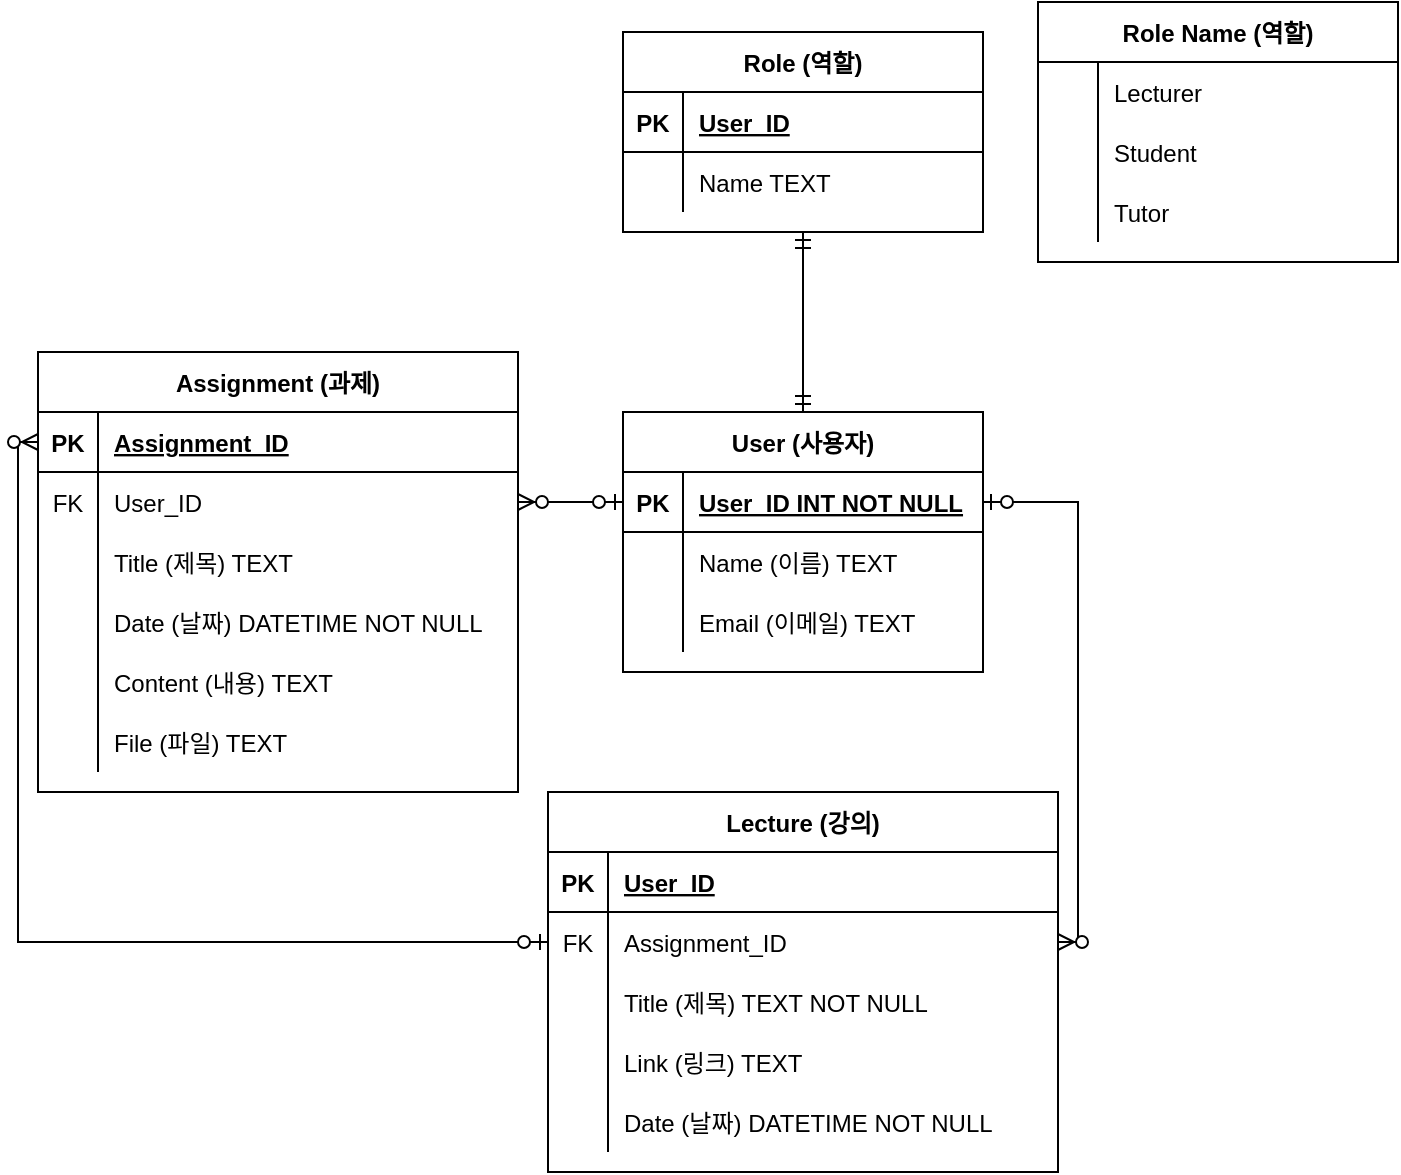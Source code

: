 <mxfile version="20.2.6" type="device"><diagram id="R2lEEEUBdFMjLlhIrx00" name="Page-1"><mxGraphModel dx="1540" dy="1098" grid="1" gridSize="10" guides="1" tooltips="1" connect="1" arrows="1" fold="1" page="1" pageScale="1" pageWidth="850" pageHeight="1100" math="0" shadow="0" extFonts="Permanent Marker^https://fonts.googleapis.com/css?family=Permanent+Marker"><root><mxCell id="0"/><mxCell id="1" parent="0"/><mxCell id="I0YlCuulN29yxoKcttG8-1" value="Assignment (과제)" style="shape=table;startSize=30;container=1;collapsible=1;childLayout=tableLayout;fixedRows=1;rowLines=0;fontStyle=1;align=center;resizeLast=1;" vertex="1" parent="1"><mxGeometry x="80" y="220" width="240" height="220" as="geometry"/></mxCell><mxCell id="I0YlCuulN29yxoKcttG8-2" value="" style="shape=tableRow;horizontal=0;startSize=0;swimlaneHead=0;swimlaneBody=0;fillColor=none;collapsible=0;dropTarget=0;points=[[0,0.5],[1,0.5]];portConstraint=eastwest;top=0;left=0;right=0;bottom=1;" vertex="1" parent="I0YlCuulN29yxoKcttG8-1"><mxGeometry y="30" width="240" height="30" as="geometry"/></mxCell><mxCell id="I0YlCuulN29yxoKcttG8-3" value="PK" style="shape=partialRectangle;connectable=0;fillColor=none;top=0;left=0;bottom=0;right=0;fontStyle=1;overflow=hidden;" vertex="1" parent="I0YlCuulN29yxoKcttG8-2"><mxGeometry width="30" height="30" as="geometry"><mxRectangle width="30" height="30" as="alternateBounds"/></mxGeometry></mxCell><mxCell id="I0YlCuulN29yxoKcttG8-4" value="Assignment_ID" style="shape=partialRectangle;connectable=0;fillColor=none;top=0;left=0;bottom=0;right=0;align=left;spacingLeft=6;fontStyle=5;overflow=hidden;" vertex="1" parent="I0YlCuulN29yxoKcttG8-2"><mxGeometry x="30" width="210" height="30" as="geometry"><mxRectangle width="210" height="30" as="alternateBounds"/></mxGeometry></mxCell><mxCell id="I0YlCuulN29yxoKcttG8-80" value="" style="shape=tableRow;horizontal=0;startSize=0;swimlaneHead=0;swimlaneBody=0;fillColor=none;collapsible=0;dropTarget=0;points=[[0,0.5],[1,0.5]];portConstraint=eastwest;top=0;left=0;right=0;bottom=0;" vertex="1" parent="I0YlCuulN29yxoKcttG8-1"><mxGeometry y="60" width="240" height="30" as="geometry"/></mxCell><mxCell id="I0YlCuulN29yxoKcttG8-81" value="FK" style="shape=partialRectangle;connectable=0;fillColor=none;top=0;left=0;bottom=0;right=0;editable=1;overflow=hidden;" vertex="1" parent="I0YlCuulN29yxoKcttG8-80"><mxGeometry width="30" height="30" as="geometry"><mxRectangle width="30" height="30" as="alternateBounds"/></mxGeometry></mxCell><mxCell id="I0YlCuulN29yxoKcttG8-82" value="User_ID" style="shape=partialRectangle;connectable=0;fillColor=none;top=0;left=0;bottom=0;right=0;align=left;spacingLeft=6;overflow=hidden;" vertex="1" parent="I0YlCuulN29yxoKcttG8-80"><mxGeometry x="30" width="210" height="30" as="geometry"><mxRectangle width="210" height="30" as="alternateBounds"/></mxGeometry></mxCell><mxCell id="I0YlCuulN29yxoKcttG8-8" value="" style="shape=tableRow;horizontal=0;startSize=0;swimlaneHead=0;swimlaneBody=0;fillColor=none;collapsible=0;dropTarget=0;points=[[0,0.5],[1,0.5]];portConstraint=eastwest;top=0;left=0;right=0;bottom=0;" vertex="1" parent="I0YlCuulN29yxoKcttG8-1"><mxGeometry y="90" width="240" height="30" as="geometry"/></mxCell><mxCell id="I0YlCuulN29yxoKcttG8-9" value="" style="shape=partialRectangle;connectable=0;fillColor=none;top=0;left=0;bottom=0;right=0;editable=1;overflow=hidden;" vertex="1" parent="I0YlCuulN29yxoKcttG8-8"><mxGeometry width="30" height="30" as="geometry"><mxRectangle width="30" height="30" as="alternateBounds"/></mxGeometry></mxCell><mxCell id="I0YlCuulN29yxoKcttG8-10" value="Title (제목) TEXT" style="shape=partialRectangle;connectable=0;fillColor=none;top=0;left=0;bottom=0;right=0;align=left;spacingLeft=6;overflow=hidden;" vertex="1" parent="I0YlCuulN29yxoKcttG8-8"><mxGeometry x="30" width="210" height="30" as="geometry"><mxRectangle width="210" height="30" as="alternateBounds"/></mxGeometry></mxCell><mxCell id="I0YlCuulN29yxoKcttG8-11" value="" style="shape=tableRow;horizontal=0;startSize=0;swimlaneHead=0;swimlaneBody=0;fillColor=none;collapsible=0;dropTarget=0;points=[[0,0.5],[1,0.5]];portConstraint=eastwest;top=0;left=0;right=0;bottom=0;" vertex="1" parent="I0YlCuulN29yxoKcttG8-1"><mxGeometry y="120" width="240" height="30" as="geometry"/></mxCell><mxCell id="I0YlCuulN29yxoKcttG8-12" value="" style="shape=partialRectangle;connectable=0;fillColor=none;top=0;left=0;bottom=0;right=0;editable=1;overflow=hidden;" vertex="1" parent="I0YlCuulN29yxoKcttG8-11"><mxGeometry width="30" height="30" as="geometry"><mxRectangle width="30" height="30" as="alternateBounds"/></mxGeometry></mxCell><mxCell id="I0YlCuulN29yxoKcttG8-13" value="Date (날짜) DATETIME NOT NULL" style="shape=partialRectangle;connectable=0;fillColor=none;top=0;left=0;bottom=0;right=0;align=left;spacingLeft=6;overflow=hidden;" vertex="1" parent="I0YlCuulN29yxoKcttG8-11"><mxGeometry x="30" width="210" height="30" as="geometry"><mxRectangle width="210" height="30" as="alternateBounds"/></mxGeometry></mxCell><mxCell id="I0YlCuulN29yxoKcttG8-14" value="" style="shape=tableRow;horizontal=0;startSize=0;swimlaneHead=0;swimlaneBody=0;fillColor=none;collapsible=0;dropTarget=0;points=[[0,0.5],[1,0.5]];portConstraint=eastwest;top=0;left=0;right=0;bottom=0;" vertex="1" parent="I0YlCuulN29yxoKcttG8-1"><mxGeometry y="150" width="240" height="30" as="geometry"/></mxCell><mxCell id="I0YlCuulN29yxoKcttG8-15" value="" style="shape=partialRectangle;connectable=0;fillColor=none;top=0;left=0;bottom=0;right=0;editable=1;overflow=hidden;" vertex="1" parent="I0YlCuulN29yxoKcttG8-14"><mxGeometry width="30" height="30" as="geometry"><mxRectangle width="30" height="30" as="alternateBounds"/></mxGeometry></mxCell><mxCell id="I0YlCuulN29yxoKcttG8-16" value="Content (내용) TEXT" style="shape=partialRectangle;connectable=0;fillColor=none;top=0;left=0;bottom=0;right=0;align=left;spacingLeft=6;overflow=hidden;" vertex="1" parent="I0YlCuulN29yxoKcttG8-14"><mxGeometry x="30" width="210" height="30" as="geometry"><mxRectangle width="210" height="30" as="alternateBounds"/></mxGeometry></mxCell><mxCell id="I0YlCuulN29yxoKcttG8-17" value="" style="shape=tableRow;horizontal=0;startSize=0;swimlaneHead=0;swimlaneBody=0;fillColor=none;collapsible=0;dropTarget=0;points=[[0,0.5],[1,0.5]];portConstraint=eastwest;top=0;left=0;right=0;bottom=0;" vertex="1" parent="I0YlCuulN29yxoKcttG8-1"><mxGeometry y="180" width="240" height="30" as="geometry"/></mxCell><mxCell id="I0YlCuulN29yxoKcttG8-18" value="" style="shape=partialRectangle;connectable=0;fillColor=none;top=0;left=0;bottom=0;right=0;editable=1;overflow=hidden;" vertex="1" parent="I0YlCuulN29yxoKcttG8-17"><mxGeometry width="30" height="30" as="geometry"><mxRectangle width="30" height="30" as="alternateBounds"/></mxGeometry></mxCell><mxCell id="I0YlCuulN29yxoKcttG8-19" value="File (파일) TEXT" style="shape=partialRectangle;connectable=0;fillColor=none;top=0;left=0;bottom=0;right=0;align=left;spacingLeft=6;overflow=hidden;" vertex="1" parent="I0YlCuulN29yxoKcttG8-17"><mxGeometry x="30" width="210" height="30" as="geometry"><mxRectangle width="210" height="30" as="alternateBounds"/></mxGeometry></mxCell><mxCell id="I0YlCuulN29yxoKcttG8-20" value="" style="edgeStyle=orthogonalEdgeStyle;fontSize=12;html=1;endArrow=ERzeroToMany;startArrow=ERzeroToOne;rounded=0;exitX=0;exitY=0.5;exitDx=0;exitDy=0;entryX=0;entryY=0.5;entryDx=0;entryDy=0;" edge="1" parent="1" source="I0YlCuulN29yxoKcttG8-39" target="I0YlCuulN29yxoKcttG8-2"><mxGeometry width="100" height="100" relative="1" as="geometry"><mxPoint x="730" y="435" as="sourcePoint"/><mxPoint x="110" y="510" as="targetPoint"/></mxGeometry></mxCell><mxCell id="I0YlCuulN29yxoKcttG8-21" value="User (사용자)" style="shape=table;startSize=30;container=1;collapsible=1;childLayout=tableLayout;fixedRows=1;rowLines=0;fontStyle=1;align=center;resizeLast=1;" vertex="1" parent="1"><mxGeometry x="372.5" y="250" width="180" height="130" as="geometry"/></mxCell><mxCell id="I0YlCuulN29yxoKcttG8-22" value="" style="shape=tableRow;horizontal=0;startSize=0;swimlaneHead=0;swimlaneBody=0;fillColor=none;collapsible=0;dropTarget=0;points=[[0,0.5],[1,0.5]];portConstraint=eastwest;top=0;left=0;right=0;bottom=1;" vertex="1" parent="I0YlCuulN29yxoKcttG8-21"><mxGeometry y="30" width="180" height="30" as="geometry"/></mxCell><mxCell id="I0YlCuulN29yxoKcttG8-23" value="PK" style="shape=partialRectangle;connectable=0;fillColor=none;top=0;left=0;bottom=0;right=0;fontStyle=1;overflow=hidden;" vertex="1" parent="I0YlCuulN29yxoKcttG8-22"><mxGeometry width="30" height="30" as="geometry"><mxRectangle width="30" height="30" as="alternateBounds"/></mxGeometry></mxCell><mxCell id="I0YlCuulN29yxoKcttG8-24" value="User_ID INT NOT NULL" style="shape=partialRectangle;connectable=0;fillColor=none;top=0;left=0;bottom=0;right=0;align=left;spacingLeft=6;fontStyle=5;overflow=hidden;" vertex="1" parent="I0YlCuulN29yxoKcttG8-22"><mxGeometry x="30" width="150" height="30" as="geometry"><mxRectangle width="150" height="30" as="alternateBounds"/></mxGeometry></mxCell><mxCell id="I0YlCuulN29yxoKcttG8-25" value="" style="shape=tableRow;horizontal=0;startSize=0;swimlaneHead=0;swimlaneBody=0;fillColor=none;collapsible=0;dropTarget=0;points=[[0,0.5],[1,0.5]];portConstraint=eastwest;top=0;left=0;right=0;bottom=0;" vertex="1" parent="I0YlCuulN29yxoKcttG8-21"><mxGeometry y="60" width="180" height="30" as="geometry"/></mxCell><mxCell id="I0YlCuulN29yxoKcttG8-26" value="" style="shape=partialRectangle;connectable=0;fillColor=none;top=0;left=0;bottom=0;right=0;editable=1;overflow=hidden;" vertex="1" parent="I0YlCuulN29yxoKcttG8-25"><mxGeometry width="30" height="30" as="geometry"><mxRectangle width="30" height="30" as="alternateBounds"/></mxGeometry></mxCell><mxCell id="I0YlCuulN29yxoKcttG8-27" value="Name (이름) TEXT" style="shape=partialRectangle;connectable=0;fillColor=none;top=0;left=0;bottom=0;right=0;align=left;spacingLeft=6;overflow=hidden;" vertex="1" parent="I0YlCuulN29yxoKcttG8-25"><mxGeometry x="30" width="150" height="30" as="geometry"><mxRectangle width="150" height="30" as="alternateBounds"/></mxGeometry></mxCell><mxCell id="I0YlCuulN29yxoKcttG8-111" value="" style="shape=tableRow;horizontal=0;startSize=0;swimlaneHead=0;swimlaneBody=0;fillColor=none;collapsible=0;dropTarget=0;points=[[0,0.5],[1,0.5]];portConstraint=eastwest;top=0;left=0;right=0;bottom=0;" vertex="1" parent="I0YlCuulN29yxoKcttG8-21"><mxGeometry y="90" width="180" height="30" as="geometry"/></mxCell><mxCell id="I0YlCuulN29yxoKcttG8-112" value="" style="shape=partialRectangle;connectable=0;fillColor=none;top=0;left=0;bottom=0;right=0;editable=1;overflow=hidden;" vertex="1" parent="I0YlCuulN29yxoKcttG8-111"><mxGeometry width="30" height="30" as="geometry"><mxRectangle width="30" height="30" as="alternateBounds"/></mxGeometry></mxCell><mxCell id="I0YlCuulN29yxoKcttG8-113" value="Email (이메일) TEXT" style="shape=partialRectangle;connectable=0;fillColor=none;top=0;left=0;bottom=0;right=0;align=left;spacingLeft=6;overflow=hidden;" vertex="1" parent="I0YlCuulN29yxoKcttG8-111"><mxGeometry x="30" width="150" height="30" as="geometry"><mxRectangle width="150" height="30" as="alternateBounds"/></mxGeometry></mxCell><mxCell id="I0YlCuulN29yxoKcttG8-34" value="" style="edgeStyle=orthogonalEdgeStyle;fontSize=12;html=1;endArrow=ERzeroToMany;startArrow=ERzeroToOne;rounded=0;entryX=1;entryY=0.5;entryDx=0;entryDy=0;exitX=1;exitY=0.5;exitDx=0;exitDy=0;" edge="1" parent="1" source="I0YlCuulN29yxoKcttG8-22" target="I0YlCuulN29yxoKcttG8-39"><mxGeometry width="100" height="100" relative="1" as="geometry"><mxPoint x="180" y="160" as="sourcePoint"/><mxPoint x="260" y="155" as="targetPoint"/></mxGeometry></mxCell><mxCell id="I0YlCuulN29yxoKcttG8-35" value="Lecture (강의)" style="shape=table;startSize=30;container=1;collapsible=1;childLayout=tableLayout;fixedRows=1;rowLines=0;fontStyle=1;align=center;resizeLast=1;" vertex="1" parent="1"><mxGeometry x="335" y="440" width="255" height="190" as="geometry"/></mxCell><mxCell id="I0YlCuulN29yxoKcttG8-36" value="" style="shape=tableRow;horizontal=0;startSize=0;swimlaneHead=0;swimlaneBody=0;fillColor=none;collapsible=0;dropTarget=0;points=[[0,0.5],[1,0.5]];portConstraint=eastwest;top=0;left=0;right=0;bottom=1;" vertex="1" parent="I0YlCuulN29yxoKcttG8-35"><mxGeometry y="30" width="255" height="30" as="geometry"/></mxCell><mxCell id="I0YlCuulN29yxoKcttG8-37" value="PK" style="shape=partialRectangle;connectable=0;fillColor=none;top=0;left=0;bottom=0;right=0;fontStyle=1;overflow=hidden;" vertex="1" parent="I0YlCuulN29yxoKcttG8-36"><mxGeometry width="30" height="30" as="geometry"><mxRectangle width="30" height="30" as="alternateBounds"/></mxGeometry></mxCell><mxCell id="I0YlCuulN29yxoKcttG8-38" value="User_ID" style="shape=partialRectangle;connectable=0;fillColor=none;top=0;left=0;bottom=0;right=0;align=left;spacingLeft=6;fontStyle=5;overflow=hidden;" vertex="1" parent="I0YlCuulN29yxoKcttG8-36"><mxGeometry x="30" width="225" height="30" as="geometry"><mxRectangle width="225" height="30" as="alternateBounds"/></mxGeometry></mxCell><mxCell id="I0YlCuulN29yxoKcttG8-39" value="" style="shape=tableRow;horizontal=0;startSize=0;swimlaneHead=0;swimlaneBody=0;fillColor=none;collapsible=0;dropTarget=0;points=[[0,0.5],[1,0.5]];portConstraint=eastwest;top=0;left=0;right=0;bottom=0;" vertex="1" parent="I0YlCuulN29yxoKcttG8-35"><mxGeometry y="60" width="255" height="30" as="geometry"/></mxCell><mxCell id="I0YlCuulN29yxoKcttG8-40" value="FK" style="shape=partialRectangle;connectable=0;fillColor=none;top=0;left=0;bottom=0;right=0;editable=1;overflow=hidden;" vertex="1" parent="I0YlCuulN29yxoKcttG8-39"><mxGeometry width="30" height="30" as="geometry"><mxRectangle width="30" height="30" as="alternateBounds"/></mxGeometry></mxCell><mxCell id="I0YlCuulN29yxoKcttG8-41" value="Assignment_ID" style="shape=partialRectangle;connectable=0;fillColor=none;top=0;left=0;bottom=0;right=0;align=left;spacingLeft=6;overflow=hidden;" vertex="1" parent="I0YlCuulN29yxoKcttG8-39"><mxGeometry x="30" width="225" height="30" as="geometry"><mxRectangle width="225" height="30" as="alternateBounds"/></mxGeometry></mxCell><mxCell id="I0YlCuulN29yxoKcttG8-42" value="" style="shape=tableRow;horizontal=0;startSize=0;swimlaneHead=0;swimlaneBody=0;fillColor=none;collapsible=0;dropTarget=0;points=[[0,0.5],[1,0.5]];portConstraint=eastwest;top=0;left=0;right=0;bottom=0;" vertex="1" parent="I0YlCuulN29yxoKcttG8-35"><mxGeometry y="90" width="255" height="30" as="geometry"/></mxCell><mxCell id="I0YlCuulN29yxoKcttG8-43" value="" style="shape=partialRectangle;connectable=0;fillColor=none;top=0;left=0;bottom=0;right=0;editable=1;overflow=hidden;" vertex="1" parent="I0YlCuulN29yxoKcttG8-42"><mxGeometry width="30" height="30" as="geometry"><mxRectangle width="30" height="30" as="alternateBounds"/></mxGeometry></mxCell><mxCell id="I0YlCuulN29yxoKcttG8-44" value="Title (제목) TEXT NOT NULL" style="shape=partialRectangle;connectable=0;fillColor=none;top=0;left=0;bottom=0;right=0;align=left;spacingLeft=6;overflow=hidden;" vertex="1" parent="I0YlCuulN29yxoKcttG8-42"><mxGeometry x="30" width="225" height="30" as="geometry"><mxRectangle width="225" height="30" as="alternateBounds"/></mxGeometry></mxCell><mxCell id="I0YlCuulN29yxoKcttG8-45" value="" style="shape=tableRow;horizontal=0;startSize=0;swimlaneHead=0;swimlaneBody=0;fillColor=none;collapsible=0;dropTarget=0;points=[[0,0.5],[1,0.5]];portConstraint=eastwest;top=0;left=0;right=0;bottom=0;" vertex="1" parent="I0YlCuulN29yxoKcttG8-35"><mxGeometry y="120" width="255" height="30" as="geometry"/></mxCell><mxCell id="I0YlCuulN29yxoKcttG8-46" value="" style="shape=partialRectangle;connectable=0;fillColor=none;top=0;left=0;bottom=0;right=0;editable=1;overflow=hidden;" vertex="1" parent="I0YlCuulN29yxoKcttG8-45"><mxGeometry width="30" height="30" as="geometry"><mxRectangle width="30" height="30" as="alternateBounds"/></mxGeometry></mxCell><mxCell id="I0YlCuulN29yxoKcttG8-47" value="Link (링크) TEXT" style="shape=partialRectangle;connectable=0;fillColor=none;top=0;left=0;bottom=0;right=0;align=left;spacingLeft=6;overflow=hidden;" vertex="1" parent="I0YlCuulN29yxoKcttG8-45"><mxGeometry x="30" width="225" height="30" as="geometry"><mxRectangle width="225" height="30" as="alternateBounds"/></mxGeometry></mxCell><mxCell id="I0YlCuulN29yxoKcttG8-48" value="" style="shape=tableRow;horizontal=0;startSize=0;swimlaneHead=0;swimlaneBody=0;fillColor=none;collapsible=0;dropTarget=0;points=[[0,0.5],[1,0.5]];portConstraint=eastwest;top=0;left=0;right=0;bottom=0;" vertex="1" parent="I0YlCuulN29yxoKcttG8-35"><mxGeometry y="150" width="255" height="30" as="geometry"/></mxCell><mxCell id="I0YlCuulN29yxoKcttG8-49" value="" style="shape=partialRectangle;connectable=0;fillColor=none;top=0;left=0;bottom=0;right=0;editable=1;overflow=hidden;" vertex="1" parent="I0YlCuulN29yxoKcttG8-48"><mxGeometry width="30" height="30" as="geometry"><mxRectangle width="30" height="30" as="alternateBounds"/></mxGeometry></mxCell><mxCell id="I0YlCuulN29yxoKcttG8-50" value="Date (날짜) DATETIME NOT NULL" style="shape=partialRectangle;connectable=0;fillColor=none;top=0;left=0;bottom=0;right=0;align=left;spacingLeft=6;overflow=hidden;" vertex="1" parent="I0YlCuulN29yxoKcttG8-48"><mxGeometry x="30" width="225" height="30" as="geometry"><mxRectangle width="225" height="30" as="alternateBounds"/></mxGeometry></mxCell><mxCell id="I0YlCuulN29yxoKcttG8-51" value="Role Name (역할)" style="shape=table;startSize=30;container=1;collapsible=1;childLayout=tableLayout;fixedRows=1;rowLines=0;fontStyle=1;align=center;resizeLast=1;" vertex="1" parent="1"><mxGeometry x="580" y="45" width="180" height="130" as="geometry"/></mxCell><mxCell id="I0YlCuulN29yxoKcttG8-52" value="" style="shape=tableRow;horizontal=0;startSize=0;swimlaneHead=0;swimlaneBody=0;fillColor=none;collapsible=0;dropTarget=0;points=[[0,0.5],[1,0.5]];portConstraint=eastwest;top=0;left=0;right=0;bottom=0;" vertex="1" parent="I0YlCuulN29yxoKcttG8-51"><mxGeometry y="30" width="180" height="30" as="geometry"/></mxCell><mxCell id="I0YlCuulN29yxoKcttG8-53" value="" style="shape=partialRectangle;connectable=0;fillColor=none;top=0;left=0;bottom=0;right=0;editable=1;overflow=hidden;" vertex="1" parent="I0YlCuulN29yxoKcttG8-52"><mxGeometry width="30" height="30" as="geometry"><mxRectangle width="30" height="30" as="alternateBounds"/></mxGeometry></mxCell><mxCell id="I0YlCuulN29yxoKcttG8-54" value="Lecturer" style="shape=partialRectangle;connectable=0;fillColor=none;top=0;left=0;bottom=0;right=0;align=left;spacingLeft=6;overflow=hidden;" vertex="1" parent="I0YlCuulN29yxoKcttG8-52"><mxGeometry x="30" width="150" height="30" as="geometry"><mxRectangle width="150" height="30" as="alternateBounds"/></mxGeometry></mxCell><mxCell id="I0YlCuulN29yxoKcttG8-55" value="" style="shape=tableRow;horizontal=0;startSize=0;swimlaneHead=0;swimlaneBody=0;fillColor=none;collapsible=0;dropTarget=0;points=[[0,0.5],[1,0.5]];portConstraint=eastwest;top=0;left=0;right=0;bottom=0;" vertex="1" parent="I0YlCuulN29yxoKcttG8-51"><mxGeometry y="60" width="180" height="30" as="geometry"/></mxCell><mxCell id="I0YlCuulN29yxoKcttG8-56" value="" style="shape=partialRectangle;connectable=0;fillColor=none;top=0;left=0;bottom=0;right=0;editable=1;overflow=hidden;" vertex="1" parent="I0YlCuulN29yxoKcttG8-55"><mxGeometry width="30" height="30" as="geometry"><mxRectangle width="30" height="30" as="alternateBounds"/></mxGeometry></mxCell><mxCell id="I0YlCuulN29yxoKcttG8-57" value="Student" style="shape=partialRectangle;connectable=0;fillColor=none;top=0;left=0;bottom=0;right=0;align=left;spacingLeft=6;overflow=hidden;" vertex="1" parent="I0YlCuulN29yxoKcttG8-55"><mxGeometry x="30" width="150" height="30" as="geometry"><mxRectangle width="150" height="30" as="alternateBounds"/></mxGeometry></mxCell><mxCell id="I0YlCuulN29yxoKcttG8-58" value="" style="shape=tableRow;horizontal=0;startSize=0;swimlaneHead=0;swimlaneBody=0;fillColor=none;collapsible=0;dropTarget=0;points=[[0,0.5],[1,0.5]];portConstraint=eastwest;top=0;left=0;right=0;bottom=0;" vertex="1" parent="I0YlCuulN29yxoKcttG8-51"><mxGeometry y="90" width="180" height="30" as="geometry"/></mxCell><mxCell id="I0YlCuulN29yxoKcttG8-59" value="" style="shape=partialRectangle;connectable=0;fillColor=none;top=0;left=0;bottom=0;right=0;editable=1;overflow=hidden;" vertex="1" parent="I0YlCuulN29yxoKcttG8-58"><mxGeometry width="30" height="30" as="geometry"><mxRectangle width="30" height="30" as="alternateBounds"/></mxGeometry></mxCell><mxCell id="I0YlCuulN29yxoKcttG8-60" value="Tutor" style="shape=partialRectangle;connectable=0;fillColor=none;top=0;left=0;bottom=0;right=0;align=left;spacingLeft=6;overflow=hidden;" vertex="1" parent="I0YlCuulN29yxoKcttG8-58"><mxGeometry x="30" width="150" height="30" as="geometry"><mxRectangle width="150" height="30" as="alternateBounds"/></mxGeometry></mxCell><mxCell id="I0YlCuulN29yxoKcttG8-78" value="" style="edgeStyle=orthogonalEdgeStyle;fontSize=12;html=1;endArrow=ERzeroToMany;startArrow=ERzeroToOne;rounded=0;entryX=1;entryY=0.5;entryDx=0;entryDy=0;exitX=0;exitY=0.5;exitDx=0;exitDy=0;elbow=vertical;" edge="1" parent="1" source="I0YlCuulN29yxoKcttG8-22" target="I0YlCuulN29yxoKcttG8-80"><mxGeometry width="100" height="100" relative="1" as="geometry"><mxPoint x="100" y="70" as="sourcePoint"/><mxPoint x="160" y="100" as="targetPoint"/></mxGeometry></mxCell><mxCell id="I0YlCuulN29yxoKcttG8-97" value="Role (역할)" style="shape=table;startSize=30;container=1;collapsible=1;childLayout=tableLayout;fixedRows=1;rowLines=0;fontStyle=1;align=center;resizeLast=1;" vertex="1" parent="1"><mxGeometry x="372.5" y="60" width="180" height="100" as="geometry"/></mxCell><mxCell id="I0YlCuulN29yxoKcttG8-98" value="" style="shape=tableRow;horizontal=0;startSize=0;swimlaneHead=0;swimlaneBody=0;fillColor=none;collapsible=0;dropTarget=0;points=[[0,0.5],[1,0.5]];portConstraint=eastwest;top=0;left=0;right=0;bottom=1;" vertex="1" parent="I0YlCuulN29yxoKcttG8-97"><mxGeometry y="30" width="180" height="30" as="geometry"/></mxCell><mxCell id="I0YlCuulN29yxoKcttG8-99" value="PK" style="shape=partialRectangle;connectable=0;fillColor=none;top=0;left=0;bottom=0;right=0;fontStyle=1;overflow=hidden;" vertex="1" parent="I0YlCuulN29yxoKcttG8-98"><mxGeometry width="30" height="30" as="geometry"><mxRectangle width="30" height="30" as="alternateBounds"/></mxGeometry></mxCell><mxCell id="I0YlCuulN29yxoKcttG8-100" value="User_ID" style="shape=partialRectangle;connectable=0;fillColor=none;top=0;left=0;bottom=0;right=0;align=left;spacingLeft=6;fontStyle=5;overflow=hidden;" vertex="1" parent="I0YlCuulN29yxoKcttG8-98"><mxGeometry x="30" width="150" height="30" as="geometry"><mxRectangle width="150" height="30" as="alternateBounds"/></mxGeometry></mxCell><mxCell id="I0YlCuulN29yxoKcttG8-101" value="" style="shape=tableRow;horizontal=0;startSize=0;swimlaneHead=0;swimlaneBody=0;fillColor=none;collapsible=0;dropTarget=0;points=[[0,0.5],[1,0.5]];portConstraint=eastwest;top=0;left=0;right=0;bottom=0;" vertex="1" parent="I0YlCuulN29yxoKcttG8-97"><mxGeometry y="60" width="180" height="30" as="geometry"/></mxCell><mxCell id="I0YlCuulN29yxoKcttG8-102" value="" style="shape=partialRectangle;connectable=0;fillColor=none;top=0;left=0;bottom=0;right=0;editable=1;overflow=hidden;" vertex="1" parent="I0YlCuulN29yxoKcttG8-101"><mxGeometry width="30" height="30" as="geometry"><mxRectangle width="30" height="30" as="alternateBounds"/></mxGeometry></mxCell><mxCell id="I0YlCuulN29yxoKcttG8-103" value="Name TEXT" style="shape=partialRectangle;connectable=0;fillColor=none;top=0;left=0;bottom=0;right=0;align=left;spacingLeft=6;overflow=hidden;" vertex="1" parent="I0YlCuulN29yxoKcttG8-101"><mxGeometry x="30" width="150" height="30" as="geometry"><mxRectangle width="150" height="30" as="alternateBounds"/></mxGeometry></mxCell><mxCell id="I0YlCuulN29yxoKcttG8-110" value="" style="fontSize=12;html=1;endArrow=ERmandOne;startArrow=ERmandOne;rounded=0;elbow=vertical;exitX=0.5;exitY=0;exitDx=0;exitDy=0;entryX=0.5;entryY=1;entryDx=0;entryDy=0;" edge="1" parent="1" source="I0YlCuulN29yxoKcttG8-21" target="I0YlCuulN29yxoKcttG8-97"><mxGeometry width="100" height="100" relative="1" as="geometry"><mxPoint x="400" y="420" as="sourcePoint"/><mxPoint x="500" y="320" as="targetPoint"/></mxGeometry></mxCell></root></mxGraphModel></diagram></mxfile>